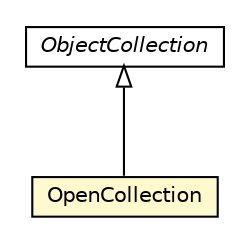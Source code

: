 #!/usr/local/bin/dot
#
# Class diagram 
# Generated by UMLGraph version R5_6-24-gf6e263 (http://www.umlgraph.org/)
#

digraph G {
	edge [fontname="Helvetica",fontsize=10,labelfontname="Helvetica",labelfontsize=10];
	node [fontname="Helvetica",fontsize=10,shape=plaintext];
	nodesep=0.25;
	ranksep=0.5;
	// org.universAAL.middleware.rdf.ObjectCollection
	c6106041 [label=<<table title="org.universAAL.middleware.rdf.ObjectCollection" border="0" cellborder="1" cellspacing="0" cellpadding="2" port="p" href="./ObjectCollection.html">
		<tr><td><table border="0" cellspacing="0" cellpadding="1">
<tr><td align="center" balign="center"><font face="Helvetica-Oblique"> ObjectCollection </font></td></tr>
		</table></td></tr>
		</table>>, URL="./ObjectCollection.html", fontname="Helvetica", fontcolor="black", fontsize=10.0];
	// org.universAAL.middleware.rdf.OpenCollection
	c6106051 [label=<<table title="org.universAAL.middleware.rdf.OpenCollection" border="0" cellborder="1" cellspacing="0" cellpadding="2" port="p" bgcolor="lemonChiffon" href="./OpenCollection.html">
		<tr><td><table border="0" cellspacing="0" cellpadding="1">
<tr><td align="center" balign="center"> OpenCollection </td></tr>
		</table></td></tr>
		</table>>, URL="./OpenCollection.html", fontname="Helvetica", fontcolor="black", fontsize=10.0];
	//org.universAAL.middleware.rdf.OpenCollection extends org.universAAL.middleware.rdf.ObjectCollection
	c6106041:p -> c6106051:p [dir=back,arrowtail=empty];
}

